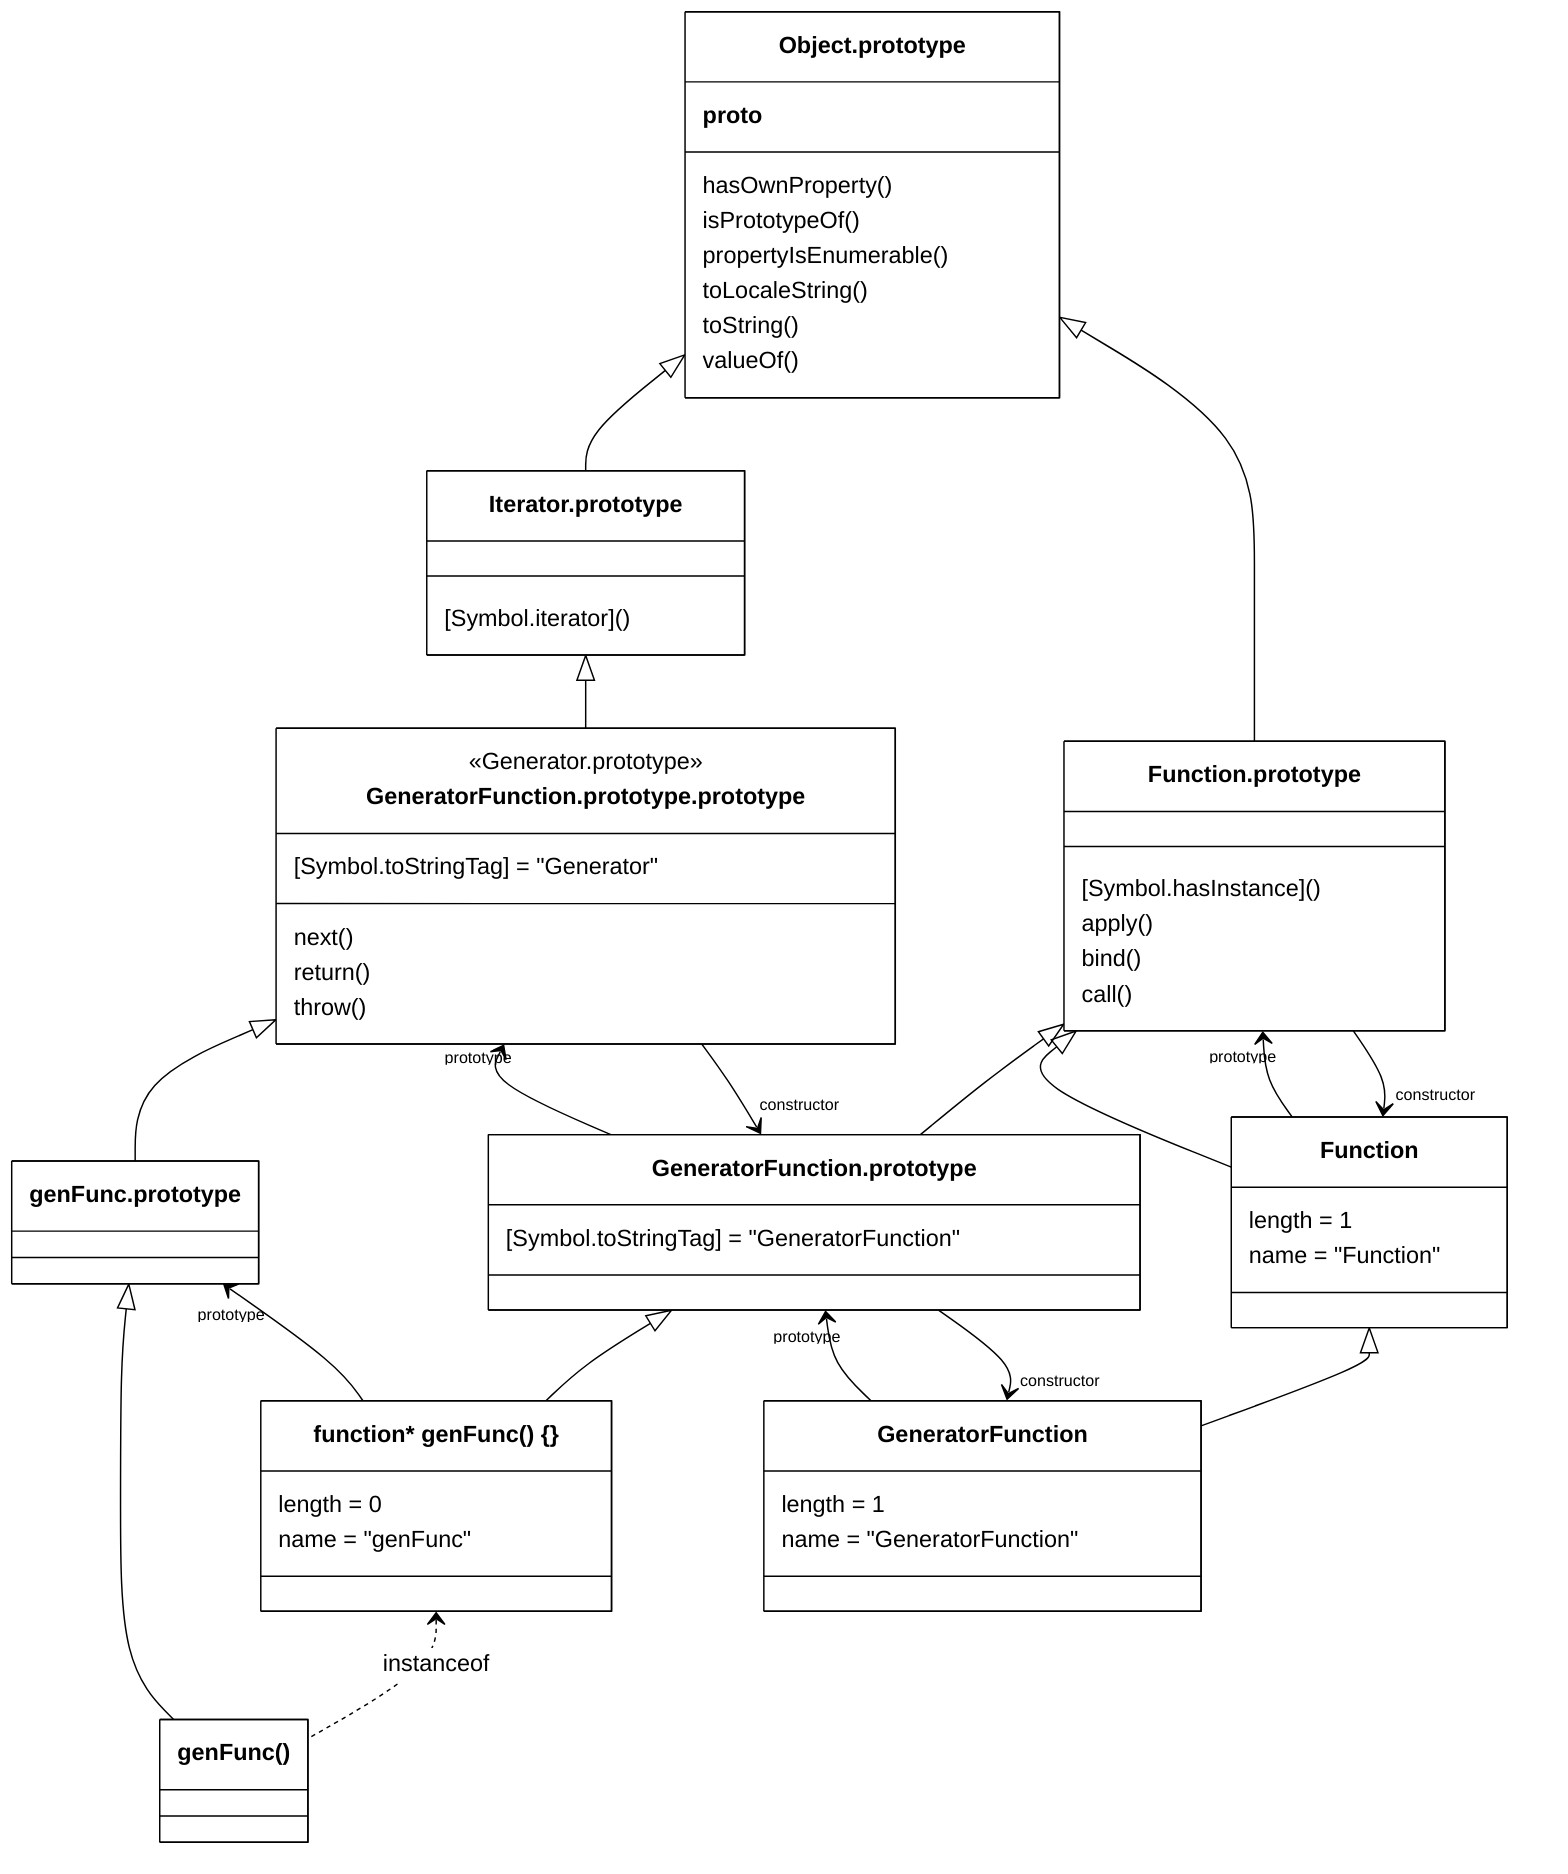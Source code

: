 %%{
  init: {
    'theme': 'base',
    'themeVariables': {
      'primaryColor': 'white',
      'primaryTextColor': 'black',
      'primaryBorderColor': 'black',
      'lineColor': 'black'
    }
  }
}%%

classDiagram

`Object.prototype` <|-- `Iterator.prototype`
`Iterator.prototype` <|-- `GeneratorFunction.prototype.prototype`
`GeneratorFunction.prototype.prototype` <|-- `genFunc.prototype`
`genFunc.prototype` <|-- `genFunc()`

`Object.prototype` <|-- `Function.prototype`
`Function.prototype` <|-- `GeneratorFunction.prototype`
`GeneratorFunction.prototype` <|-- genFunc

`Function.prototype` <|-- Function
Function <|-- GeneratorFunction

genFunc <.. `genFunc()` : instanceof
`genFunc.prototype` "prototype" <-- genFunc
`GeneratorFunction.prototype.prototype` "prototype" <-- `GeneratorFunction.prototype`
`GeneratorFunction.prototype.prototype` --> "constructor" `GeneratorFunction.prototype`
`GeneratorFunction.prototype` "prototype" <-- GeneratorFunction
`GeneratorFunction.prototype` --> "constructor" GeneratorFunction
`Function.prototype` "prototype" <-- Function
`Function.prototype` --> "constructor" Function

class `Object.prototype` {
  __proto__

  hasOwnProperty()
  isPrototypeOf()
  propertyIsEnumerable()
  toLocaleString()
  toString()
  valueOf()
}
class `Iterator.prototype` {
  \[Symbol.iterator]()
}
class `GeneratorFunction.prototype.prototype` {
  <<Generator.prototype>>
  [Symbol.toStringTag] = "Generator"
  next()
  return()
  throw()
}

class genFunc["function* genFunc() {}"] {
  length = 0
  name = "genFunc"
}
class `Function.prototype` {
  \[Symbol.hasInstance]()
  apply()
  bind()
  call()
}
class `GeneratorFunction.prototype` {
  [Symbol.toStringTag] = "GeneratorFunction"
}
class GeneratorFunction {
  length = 1
  name = "GeneratorFunction"
}
class Function {
  length = 1
  name = "Function"
}

link `Object.prototype` "/en-US/docs/Web/JavaScript/Reference/Global_Objects/Object"
link `Iterator.prototype` "/en-US/docs/Web/JavaScript/Reference/Global_Objects/Iterator"
link `GeneratorFunction.prototype.prototype` "/en-US/docs/Web/JavaScript/Reference/Global_Objects/Generator"
link `Function.prototype` "/en-US/docs/Web/JavaScript/Reference/Global_Objects/Function"
link `GeneratorFunction.prototype` "/en-US/docs/Web/JavaScript/Reference/Global_Objects/GeneratorFunction"
link GeneratorFunction "/en-US/docs/Web/JavaScript/Reference/Global_Objects/GeneratorFunction"
link Function "/en-US/docs/Web/JavaScript/Reference/Global_Objects/Function"